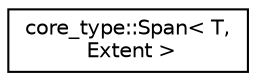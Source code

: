 digraph "Graphical Class Hierarchy"
{
 // LATEX_PDF_SIZE
  edge [fontname="Helvetica",fontsize="10",labelfontname="Helvetica",labelfontsize="10"];
  node [fontname="Helvetica",fontsize="10",shape=record];
  rankdir="LR";
  Node0 [label="core_type::Span\< T,\l Extent \>",height=0.2,width=0.4,color="black", fillcolor="white", style="filled",URL="$classcore__type_1_1Span.html",tooltip="A view over a contiguous sequence of objects."];
}
